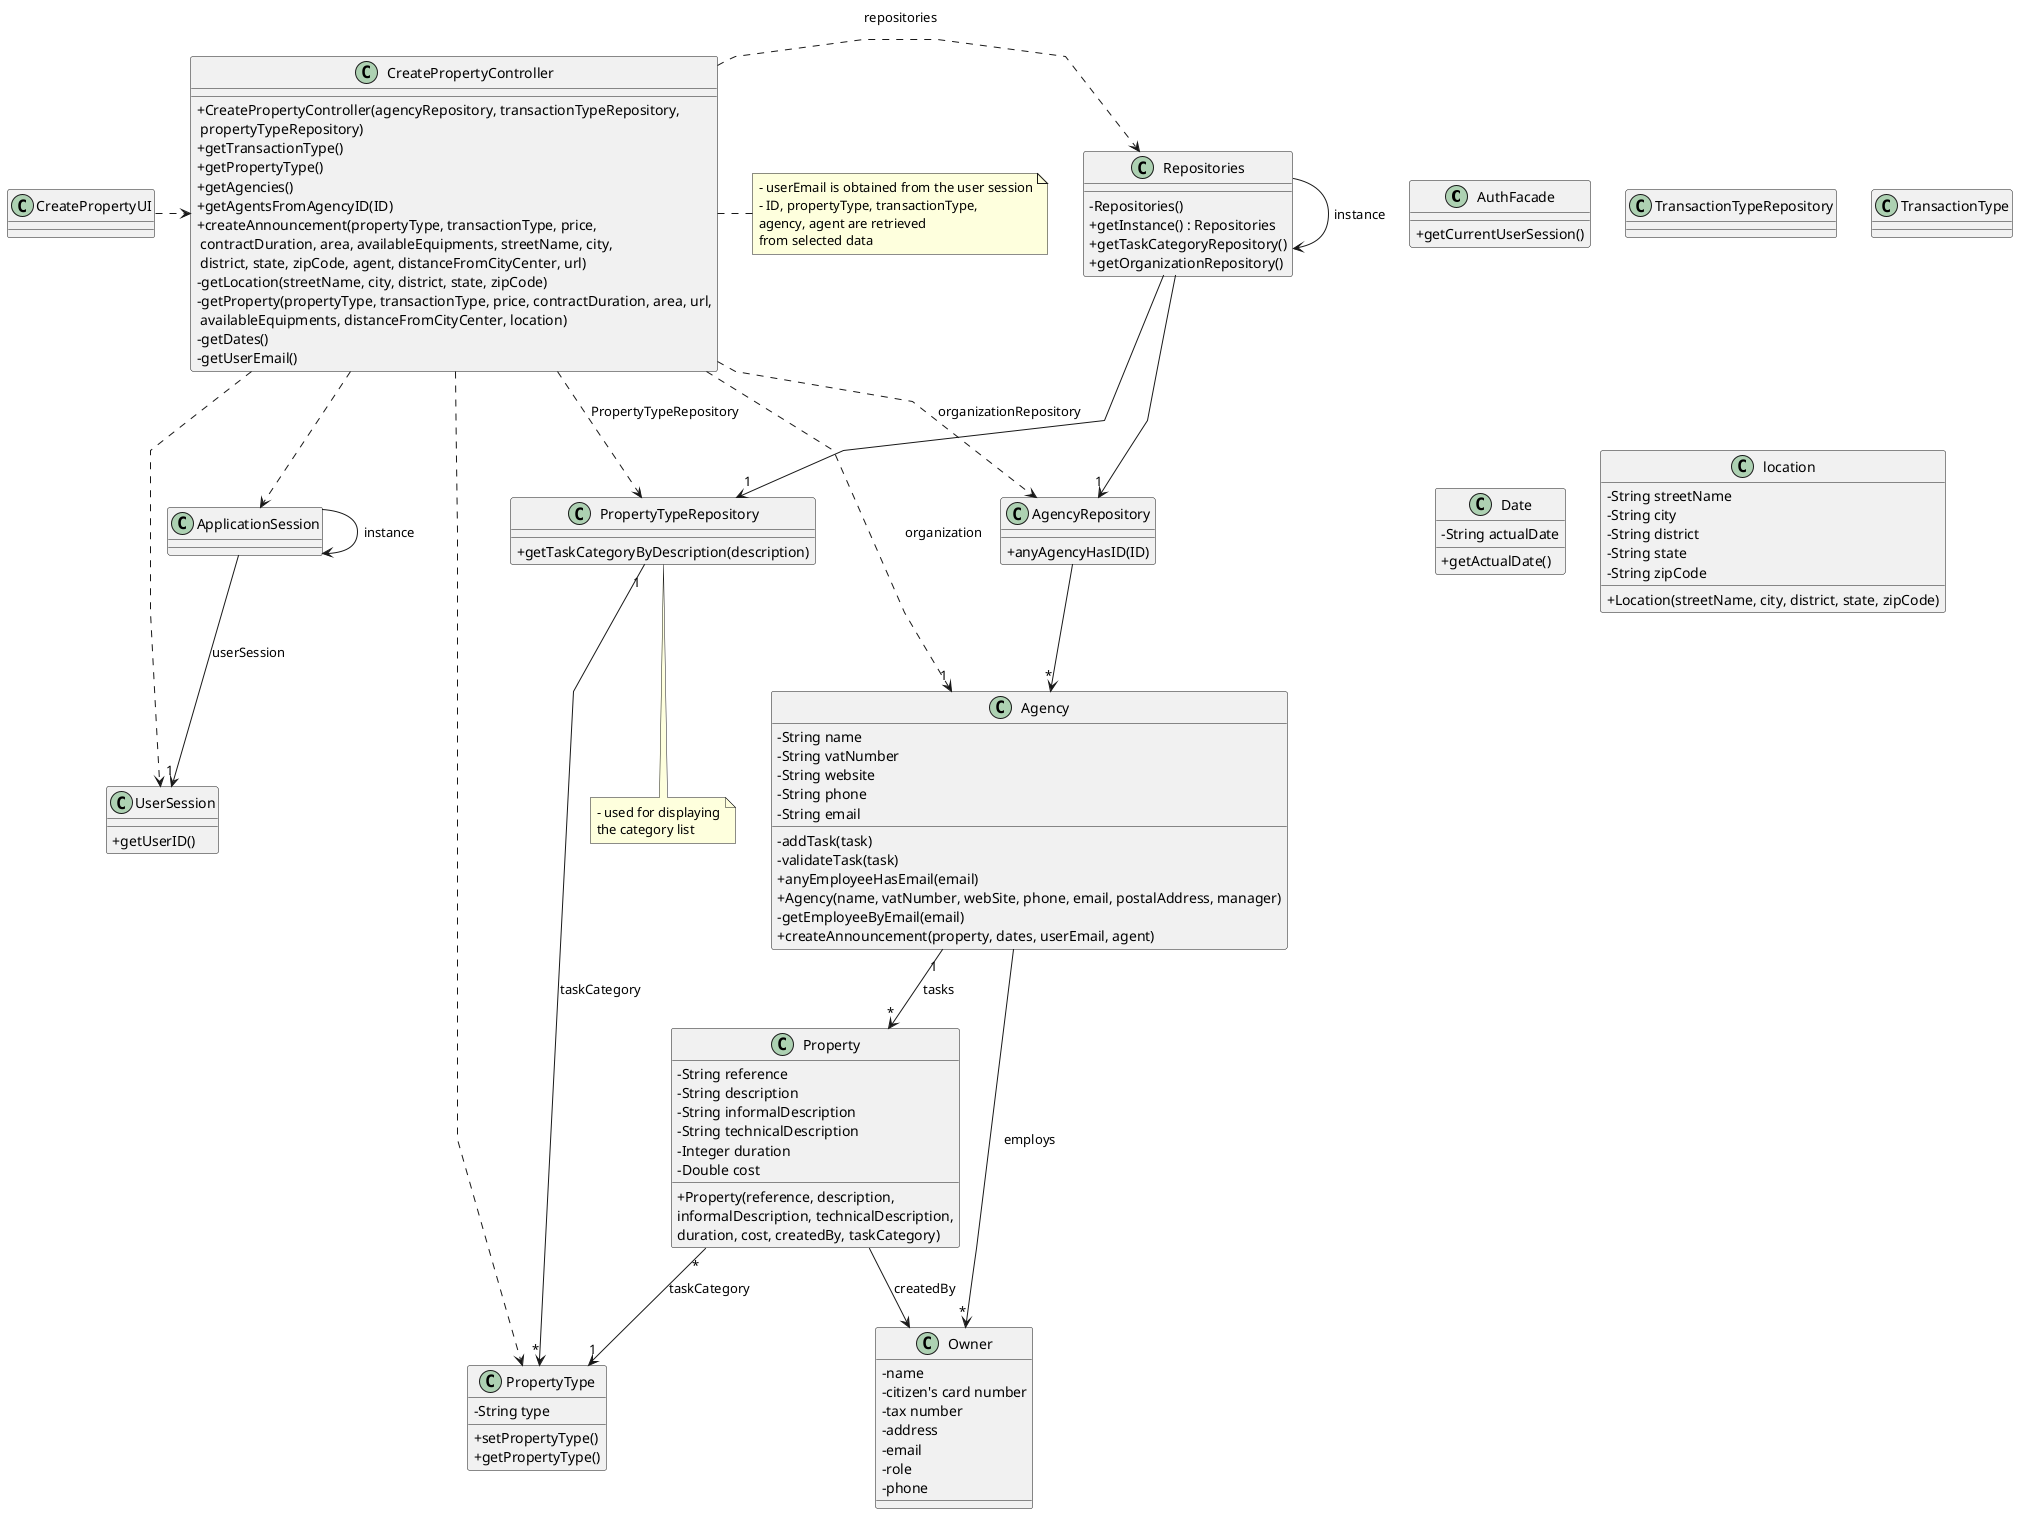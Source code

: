 @startuml
'skinparam monochrome true
skinparam packageStyle rectangle
skinparam shadowing false
skinparam linetype polyline
'skinparam linetype orto

skinparam classAttributeIconSize 0

'left to right direction

class AuthFacade
{
    + getCurrentUserSession()
}

class TransactionTypeRepository{}

class TransactionType{}

class UserSession
{
    + getUserID()
}

class Owner {
    - name
    - citizen's card number
    - tax number
    - address
    - email
    - role
    - phone
}

class Property {
    - String reference
    - String description
    - String informalDescription
    - String technicalDescription
    - Integer duration
    - Double cost

    + Property(reference, description,\ninformalDescription, technicalDescription,\nduration, cost, createdBy, taskCategory)
}

class PropertyType {
    - String type
    + setPropertyType()
    + getPropertyType()
}

class Date{
    - String actualDate
    + getActualDate()
}

class location {
    - String streetName
    - String city
    - String district
    - String state
    - String zipCode
    + Location(streetName, city, district, state, zipCode)
}

class Agency {
    - String name
    - String vatNumber
    - String website
    - String phone
    - String email

    - addTask(task)
    - validateTask(task)
    + anyEmployeeHasEmail(email)
    + Agency(name, vatNumber, webSite, phone, email, postalAddress, manager)
    - getEmployeeByEmail(email)
    + createAnnouncement(property, dates, userEmail, agent)

'  +saveTask(task)
}

class PropertyTypeRepository {
    + getTaskCategoryByDescription(description)
}

class AgencyRepository {
    + anyAgencyHasID(ID)
}

class Repositories {
    - Repositories()
    + getInstance() : Repositories
    + getTaskCategoryRepository()
    + getOrganizationRepository()
}

class CreatePropertyController {
    + CreatePropertyController(agencyRepository, transactionTypeRepository,\n propertyTypeRepository)
    + getTransactionType()
    + getPropertyType()
    + getAgencies()
    + getAgentsFromAgencyID(ID)
    + createAnnouncement(propertyType, transactionType, price,\n contractDuration, area, availableEquipments, streetName, city,\n district, state, zipCode, agent, distanceFromCityCenter, url)
    - getLocation(streetName, city, district, state, zipCode)
    - getProperty(propertyType, transactionType, price, contractDuration, area, url,\n availableEquipments, distanceFromCityCenter, location)
    - getDates()
    - getUserEmail()
}

note right of CreatePropertyController
    - userEmail is obtained from the user session
    - ID, propertyType, transactionType,
    agency, agent are retrieved
    from selected data
end note

note bottom of PropertyTypeRepository
    - used for displaying
    the category list
end note

class CreatePropertyUI {
}

Repositories -> Repositories : instance
ApplicationSession -> ApplicationSession : instance

CreatePropertyUI .> CreatePropertyController

CreatePropertyController .> Repositories : repositories

Repositories -> "1" PropertyTypeRepository

CreatePropertyController ..> PropertyType
CreatePropertyController ..> AgencyRepository : organizationRepository
CreatePropertyController ..> PropertyTypeRepository : PropertyTypeRepository

Repositories --> "1" AgencyRepository

AgencyRepository --> "*" Agency
ApplicationSession --> "1" UserSession : userSession

CreatePropertyController ..> "1" Agency : organization
CreatePropertyController ..> ApplicationSession
CreatePropertyController ..> UserSession
Property "*" --> "1" PropertyType : taskCategory
PropertyTypeRepository "1" --> "*" PropertyType : taskCategory
Agency "1" --> "*" Property : tasks
Property --> Owner : createdBy

Agency --> "*" Owner : employs

@enduml